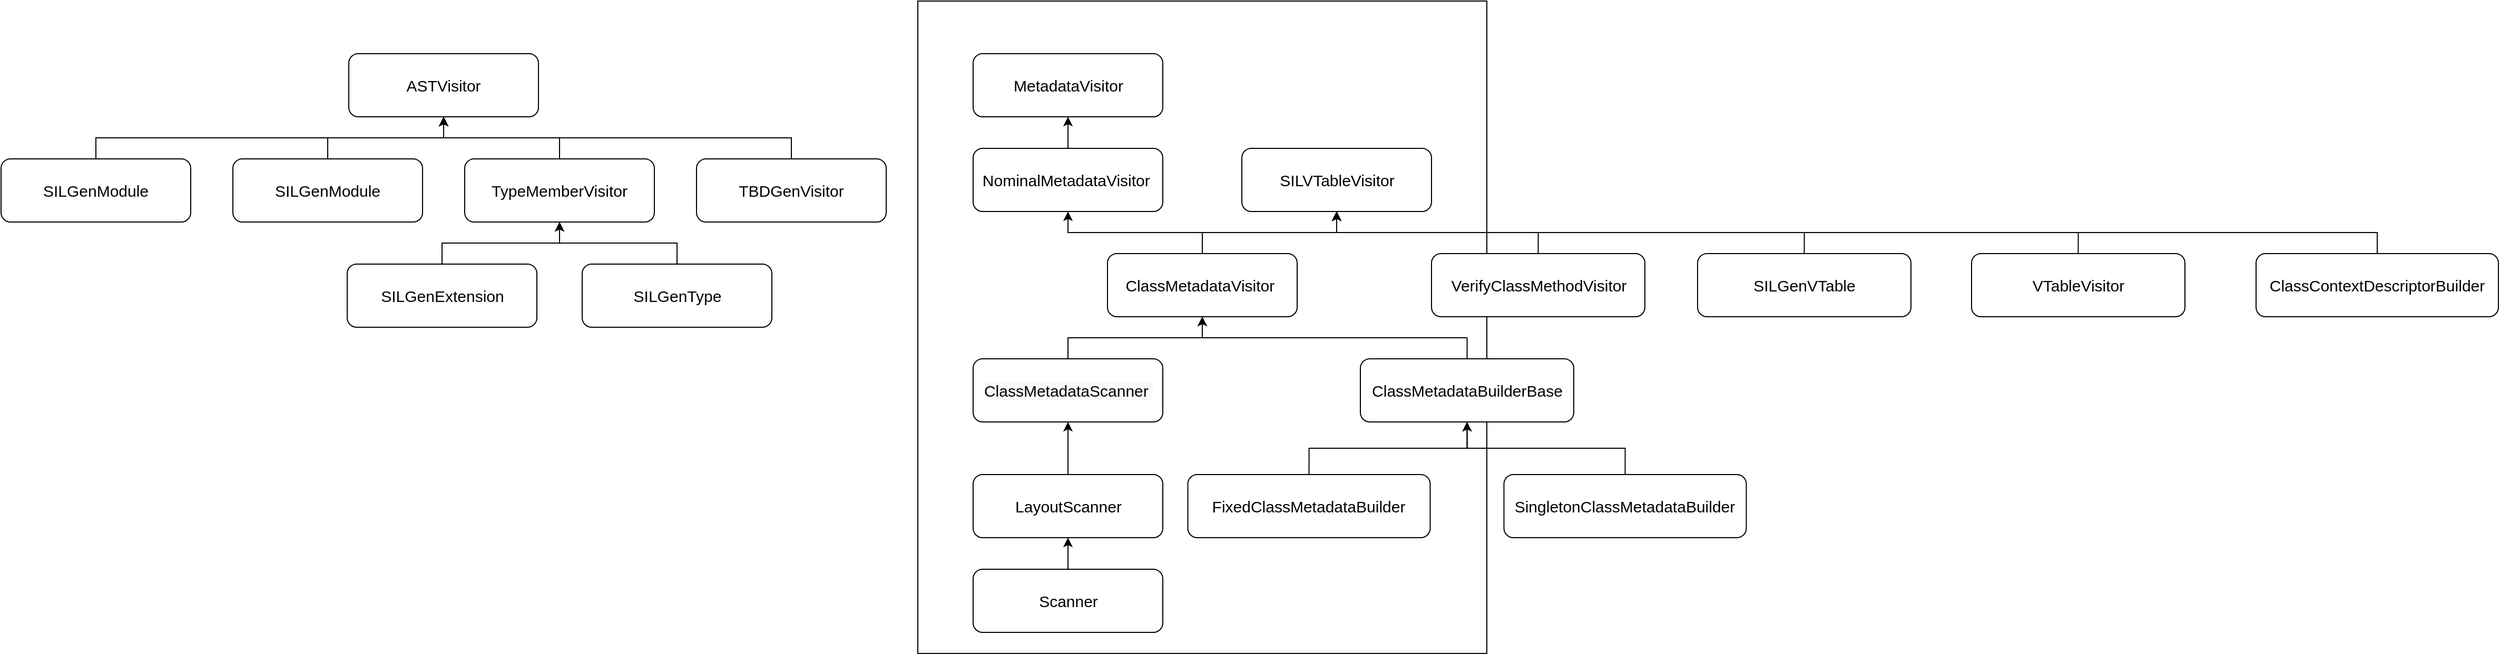 <mxfile version="16.4.5" type="github">
  <diagram id="cu5XEfP0wrlN1pnz8sOZ" name="Page-1">
    <mxGraphModel dx="1441" dy="1616" grid="1" gridSize="10" guides="1" tooltips="1" connect="1" arrows="1" fold="1" page="1" pageScale="1" pageWidth="827" pageHeight="1169" math="0" shadow="0">
      <root>
        <mxCell id="0" />
        <mxCell id="1" parent="0" />
        <mxCell id="5p0j7GlmlxW9RH9k0gcf-20" value="" style="rounded=0;whiteSpace=wrap;html=1;fontSize=15;" parent="1" vertex="1">
          <mxGeometry x="100" y="-310" width="540" height="620" as="geometry" />
        </mxCell>
        <mxCell id="5p0j7GlmlxW9RH9k0gcf-9" value="" style="edgeStyle=orthogonalEdgeStyle;rounded=0;orthogonalLoop=1;jettySize=auto;html=1;fontSize=15;" parent="1" source="5p0j7GlmlxW9RH9k0gcf-2" target="5p0j7GlmlxW9RH9k0gcf-8" edge="1">
          <mxGeometry relative="1" as="geometry" />
        </mxCell>
        <mxCell id="5p0j7GlmlxW9RH9k0gcf-2" value="&lt;span&gt;Scanner&lt;/span&gt;" style="rounded=1;whiteSpace=wrap;html=1;fontSize=15;" parent="1" vertex="1">
          <mxGeometry x="152.5" y="230" width="180" height="60" as="geometry" />
        </mxCell>
        <mxCell id="5p0j7GlmlxW9RH9k0gcf-11" value="" style="edgeStyle=orthogonalEdgeStyle;rounded=0;orthogonalLoop=1;jettySize=auto;html=1;fontSize=15;" parent="1" source="5p0j7GlmlxW9RH9k0gcf-8" target="5p0j7GlmlxW9RH9k0gcf-10" edge="1">
          <mxGeometry relative="1" as="geometry" />
        </mxCell>
        <mxCell id="5p0j7GlmlxW9RH9k0gcf-8" value="&lt;span&gt;LayoutScanner&lt;/span&gt;" style="whiteSpace=wrap;html=1;fontSize=15;rounded=1;" parent="1" vertex="1">
          <mxGeometry x="152.5" y="140" width="180" height="60" as="geometry" />
        </mxCell>
        <mxCell id="5p0j7GlmlxW9RH9k0gcf-13" value="" style="edgeStyle=orthogonalEdgeStyle;rounded=0;orthogonalLoop=1;jettySize=auto;html=1;fontSize=15;entryX=0.5;entryY=1;entryDx=0;entryDy=0;" parent="1" source="5p0j7GlmlxW9RH9k0gcf-10" target="5p0j7GlmlxW9RH9k0gcf-12" edge="1">
          <mxGeometry relative="1" as="geometry">
            <mxPoint x="242.5" as="targetPoint" />
          </mxGeometry>
        </mxCell>
        <mxCell id="5p0j7GlmlxW9RH9k0gcf-10" value="&lt;span style=&quot;color: rgb(0, 0, 0); font-family: helvetica; font-size: 15px; font-style: normal; font-weight: normal; letter-spacing: normal; text-align: center; text-indent: 0px; text-transform: none; word-spacing: 0px; background-color: rgb(248, 249, 250); text-decoration: none; display: inline; float: none;&quot;&gt;ClassMetadataScanner&lt;span class=&quot;Apple-converted-space&quot;&gt;&amp;nbsp;&lt;/span&gt;&lt;/span&gt;" style="whiteSpace=wrap;html=1;fontSize=15;rounded=1;" parent="1" vertex="1">
          <mxGeometry x="152.5" y="30" width="180" height="60" as="geometry" />
        </mxCell>
        <mxCell id="5p0j7GlmlxW9RH9k0gcf-15" value="" style="edgeStyle=orthogonalEdgeStyle;rounded=0;orthogonalLoop=1;jettySize=auto;html=1;fontSize=15;" parent="1" source="5p0j7GlmlxW9RH9k0gcf-12" target="5p0j7GlmlxW9RH9k0gcf-14" edge="1">
          <mxGeometry relative="1" as="geometry" />
        </mxCell>
        <mxCell id="5p0j7GlmlxW9RH9k0gcf-19" style="edgeStyle=orthogonalEdgeStyle;rounded=0;orthogonalLoop=1;jettySize=auto;html=1;exitX=0.5;exitY=0;exitDx=0;exitDy=0;entryX=0.5;entryY=1;entryDx=0;entryDy=0;fontSize=15;" parent="1" source="5p0j7GlmlxW9RH9k0gcf-12" target="5p0j7GlmlxW9RH9k0gcf-16" edge="1">
          <mxGeometry relative="1" as="geometry" />
        </mxCell>
        <mxCell id="5p0j7GlmlxW9RH9k0gcf-12" value="&lt;span&gt;ClassMetadataVisitor&amp;nbsp;&lt;/span&gt;" style="whiteSpace=wrap;html=1;fontSize=15;rounded=1;" parent="1" vertex="1">
          <mxGeometry x="280" y="-70" width="180" height="60" as="geometry" />
        </mxCell>
        <mxCell id="5p0j7GlmlxW9RH9k0gcf-18" value="" style="edgeStyle=orthogonalEdgeStyle;rounded=0;orthogonalLoop=1;jettySize=auto;html=1;fontSize=15;" parent="1" source="5p0j7GlmlxW9RH9k0gcf-14" target="5p0j7GlmlxW9RH9k0gcf-17" edge="1">
          <mxGeometry relative="1" as="geometry" />
        </mxCell>
        <mxCell id="5p0j7GlmlxW9RH9k0gcf-14" value="&lt;span&gt;NominalMetadataVisitor&amp;nbsp;&lt;/span&gt;" style="whiteSpace=wrap;html=1;fontSize=15;rounded=1;" parent="1" vertex="1">
          <mxGeometry x="152.5" y="-170" width="180" height="60" as="geometry" />
        </mxCell>
        <mxCell id="5p0j7GlmlxW9RH9k0gcf-16" value="SILVTableVisitor" style="whiteSpace=wrap;html=1;fontSize=15;rounded=1;" parent="1" vertex="1">
          <mxGeometry x="407.5" y="-170" width="180" height="60" as="geometry" />
        </mxCell>
        <mxCell id="5p0j7GlmlxW9RH9k0gcf-17" value="&lt;span&gt;MetadataVisitor&lt;/span&gt;" style="whiteSpace=wrap;html=1;fontSize=15;rounded=1;" parent="1" vertex="1">
          <mxGeometry x="152.5" y="-260" width="180" height="60" as="geometry" />
        </mxCell>
        <mxCell id="o08nhFkOuNc4F6s3WE8m-2" style="edgeStyle=orthogonalEdgeStyle;rounded=0;orthogonalLoop=1;jettySize=auto;html=1;exitX=0.5;exitY=0;exitDx=0;exitDy=0;entryX=0.5;entryY=1;entryDx=0;entryDy=0;" parent="1" source="o08nhFkOuNc4F6s3WE8m-1" target="5p0j7GlmlxW9RH9k0gcf-12" edge="1">
          <mxGeometry relative="1" as="geometry" />
        </mxCell>
        <mxCell id="o08nhFkOuNc4F6s3WE8m-1" value="ClassMetadataBuilderBase" style="whiteSpace=wrap;html=1;fontSize=15;rounded=1;" parent="1" vertex="1">
          <mxGeometry x="520" y="30" width="202.5" height="60" as="geometry" />
        </mxCell>
        <mxCell id="o08nhFkOuNc4F6s3WE8m-6" style="edgeStyle=orthogonalEdgeStyle;rounded=0;orthogonalLoop=1;jettySize=auto;html=1;exitX=0.5;exitY=0;exitDx=0;exitDy=0;entryX=0.5;entryY=1;entryDx=0;entryDy=0;" parent="1" source="o08nhFkOuNc4F6s3WE8m-3" target="o08nhFkOuNc4F6s3WE8m-1" edge="1">
          <mxGeometry relative="1" as="geometry">
            <mxPoint x="720" y="260" as="targetPoint" />
          </mxGeometry>
        </mxCell>
        <mxCell id="o08nhFkOuNc4F6s3WE8m-3" value="FixedClassMetadataBuilder" style="whiteSpace=wrap;html=1;fontSize=15;rounded=1;" parent="1" vertex="1">
          <mxGeometry x="356.25" y="140" width="230" height="60" as="geometry" />
        </mxCell>
        <mxCell id="o08nhFkOuNc4F6s3WE8m-5" style="edgeStyle=orthogonalEdgeStyle;rounded=0;orthogonalLoop=1;jettySize=auto;html=1;exitX=0.5;exitY=0;exitDx=0;exitDy=0;entryX=0.5;entryY=1;entryDx=0;entryDy=0;" parent="1" source="o08nhFkOuNc4F6s3WE8m-4" target="o08nhFkOuNc4F6s3WE8m-1" edge="1">
          <mxGeometry relative="1" as="geometry" />
        </mxCell>
        <mxCell id="o08nhFkOuNc4F6s3WE8m-4" value="SingletonClassMetadataBuilder" style="whiteSpace=wrap;html=1;fontSize=15;rounded=1;" parent="1" vertex="1">
          <mxGeometry x="656.25" y="140" width="230" height="60" as="geometry" />
        </mxCell>
        <mxCell id="o08nhFkOuNc4F6s3WE8m-8" style="edgeStyle=orthogonalEdgeStyle;rounded=0;orthogonalLoop=1;jettySize=auto;html=1;exitX=0.5;exitY=0;exitDx=0;exitDy=0;entryX=0.5;entryY=1;entryDx=0;entryDy=0;" parent="1" source="o08nhFkOuNc4F6s3WE8m-7" target="5p0j7GlmlxW9RH9k0gcf-16" edge="1">
          <mxGeometry relative="1" as="geometry" />
        </mxCell>
        <mxCell id="o08nhFkOuNc4F6s3WE8m-7" value="VerifyClassMethodVisitor" style="whiteSpace=wrap;html=1;fontSize=15;rounded=1;" parent="1" vertex="1">
          <mxGeometry x="587.5" y="-70" width="202.5" height="60" as="geometry" />
        </mxCell>
        <mxCell id="o08nhFkOuNc4F6s3WE8m-12" style="edgeStyle=orthogonalEdgeStyle;rounded=0;orthogonalLoop=1;jettySize=auto;html=1;exitX=0.5;exitY=0;exitDx=0;exitDy=0;entryX=0.5;entryY=1;entryDx=0;entryDy=0;" parent="1" source="o08nhFkOuNc4F6s3WE8m-9" target="5p0j7GlmlxW9RH9k0gcf-16" edge="1">
          <mxGeometry relative="1" as="geometry" />
        </mxCell>
        <mxCell id="o08nhFkOuNc4F6s3WE8m-9" value="SILGenVTable" style="whiteSpace=wrap;html=1;fontSize=15;rounded=1;" parent="1" vertex="1">
          <mxGeometry x="840" y="-70" width="202.5" height="60" as="geometry" />
        </mxCell>
        <mxCell id="o08nhFkOuNc4F6s3WE8m-13" style="edgeStyle=orthogonalEdgeStyle;rounded=0;orthogonalLoop=1;jettySize=auto;html=1;exitX=0.5;exitY=0;exitDx=0;exitDy=0;entryX=0.5;entryY=1;entryDx=0;entryDy=0;" parent="1" source="o08nhFkOuNc4F6s3WE8m-10" target="5p0j7GlmlxW9RH9k0gcf-16" edge="1">
          <mxGeometry relative="1" as="geometry">
            <mxPoint x="840" y="-120" as="targetPoint" />
          </mxGeometry>
        </mxCell>
        <mxCell id="o08nhFkOuNc4F6s3WE8m-10" value="VTableVisitor" style="whiteSpace=wrap;html=1;fontSize=15;rounded=1;" parent="1" vertex="1">
          <mxGeometry x="1100" y="-70" width="202.5" height="60" as="geometry" />
        </mxCell>
        <mxCell id="o08nhFkOuNc4F6s3WE8m-14" style="edgeStyle=orthogonalEdgeStyle;rounded=0;orthogonalLoop=1;jettySize=auto;html=1;exitX=0.5;exitY=0;exitDx=0;exitDy=0;entryX=0.5;entryY=1;entryDx=0;entryDy=0;" parent="1" source="o08nhFkOuNc4F6s3WE8m-11" target="5p0j7GlmlxW9RH9k0gcf-16" edge="1">
          <mxGeometry relative="1" as="geometry">
            <mxPoint x="850" y="-160" as="targetPoint" />
          </mxGeometry>
        </mxCell>
        <mxCell id="o08nhFkOuNc4F6s3WE8m-11" value="ClassContextDescriptorBuilder" style="whiteSpace=wrap;html=1;fontSize=15;rounded=1;" parent="1" vertex="1">
          <mxGeometry x="1370" y="-70" width="230" height="60" as="geometry" />
        </mxCell>
        <mxCell id="o08nhFkOuNc4F6s3WE8m-15" value="ASTVisitor" style="whiteSpace=wrap;html=1;fontSize=15;rounded=1;" parent="1" vertex="1">
          <mxGeometry x="-440" y="-260" width="180" height="60" as="geometry" />
        </mxCell>
        <mxCell id="o08nhFkOuNc4F6s3WE8m-19" style="edgeStyle=orthogonalEdgeStyle;rounded=0;orthogonalLoop=1;jettySize=auto;html=1;exitX=0.5;exitY=0;exitDx=0;exitDy=0;entryX=0.5;entryY=1;entryDx=0;entryDy=0;" parent="1" source="o08nhFkOuNc4F6s3WE8m-16" target="o08nhFkOuNc4F6s3WE8m-15" edge="1">
          <mxGeometry relative="1" as="geometry" />
        </mxCell>
        <mxCell id="o08nhFkOuNc4F6s3WE8m-16" value="TypeMemberVisitor" style="whiteSpace=wrap;html=1;fontSize=15;rounded=1;" parent="1" vertex="1">
          <mxGeometry x="-330" y="-160" width="180" height="60" as="geometry" />
        </mxCell>
        <mxCell id="o08nhFkOuNc4F6s3WE8m-21" style="edgeStyle=orthogonalEdgeStyle;rounded=0;orthogonalLoop=1;jettySize=auto;html=1;exitX=0.5;exitY=0;exitDx=0;exitDy=0;entryX=0.5;entryY=1;entryDx=0;entryDy=0;" parent="1" source="o08nhFkOuNc4F6s3WE8m-17" target="o08nhFkOuNc4F6s3WE8m-16" edge="1">
          <mxGeometry relative="1" as="geometry" />
        </mxCell>
        <mxCell id="o08nhFkOuNc4F6s3WE8m-17" value="SILGenType" style="whiteSpace=wrap;html=1;fontSize=15;rounded=1;" parent="1" vertex="1">
          <mxGeometry x="-218.5" y="-60" width="180" height="60" as="geometry" />
        </mxCell>
        <mxCell id="o08nhFkOuNc4F6s3WE8m-20" style="edgeStyle=orthogonalEdgeStyle;rounded=0;orthogonalLoop=1;jettySize=auto;html=1;exitX=0.5;exitY=0;exitDx=0;exitDy=0;entryX=0.5;entryY=1;entryDx=0;entryDy=0;" parent="1" source="o08nhFkOuNc4F6s3WE8m-18" target="o08nhFkOuNc4F6s3WE8m-16" edge="1">
          <mxGeometry relative="1" as="geometry" />
        </mxCell>
        <mxCell id="o08nhFkOuNc4F6s3WE8m-18" value="SILGenExtension" style="whiteSpace=wrap;html=1;fontSize=15;rounded=1;" parent="1" vertex="1">
          <mxGeometry x="-441.5" y="-60" width="180" height="60" as="geometry" />
        </mxCell>
        <mxCell id="o08nhFkOuNc4F6s3WE8m-23" style="edgeStyle=orthogonalEdgeStyle;rounded=0;orthogonalLoop=1;jettySize=auto;html=1;exitX=0.5;exitY=0;exitDx=0;exitDy=0;entryX=0.5;entryY=1;entryDx=0;entryDy=0;" parent="1" source="o08nhFkOuNc4F6s3WE8m-22" target="o08nhFkOuNc4F6s3WE8m-15" edge="1">
          <mxGeometry relative="1" as="geometry" />
        </mxCell>
        <mxCell id="o08nhFkOuNc4F6s3WE8m-22" value="SILGenModule" style="whiteSpace=wrap;html=1;fontSize=15;rounded=1;" parent="1" vertex="1">
          <mxGeometry x="-550" y="-160" width="180" height="60" as="geometry" />
        </mxCell>
        <mxCell id="j-RdKoPJOsuSLIyZ4fdN-2" style="edgeStyle=orthogonalEdgeStyle;rounded=0;orthogonalLoop=1;jettySize=auto;html=1;exitX=0.5;exitY=0;exitDx=0;exitDy=0;entryX=0.5;entryY=1;entryDx=0;entryDy=0;" edge="1" parent="1" source="j-RdKoPJOsuSLIyZ4fdN-1" target="o08nhFkOuNc4F6s3WE8m-15">
          <mxGeometry relative="1" as="geometry" />
        </mxCell>
        <mxCell id="j-RdKoPJOsuSLIyZ4fdN-1" value="SILGenModule" style="whiteSpace=wrap;html=1;fontSize=15;rounded=1;" vertex="1" parent="1">
          <mxGeometry x="-770" y="-160" width="180" height="60" as="geometry" />
        </mxCell>
        <mxCell id="j-RdKoPJOsuSLIyZ4fdN-4" style="edgeStyle=orthogonalEdgeStyle;rounded=0;orthogonalLoop=1;jettySize=auto;html=1;exitX=0.5;exitY=0;exitDx=0;exitDy=0;entryX=0.5;entryY=1;entryDx=0;entryDy=0;" edge="1" parent="1" source="j-RdKoPJOsuSLIyZ4fdN-3" target="o08nhFkOuNc4F6s3WE8m-15">
          <mxGeometry relative="1" as="geometry" />
        </mxCell>
        <mxCell id="j-RdKoPJOsuSLIyZ4fdN-3" value="TBDGenVisitor" style="whiteSpace=wrap;html=1;fontSize=15;rounded=1;" vertex="1" parent="1">
          <mxGeometry x="-110" y="-160" width="180" height="60" as="geometry" />
        </mxCell>
      </root>
    </mxGraphModel>
  </diagram>
</mxfile>
